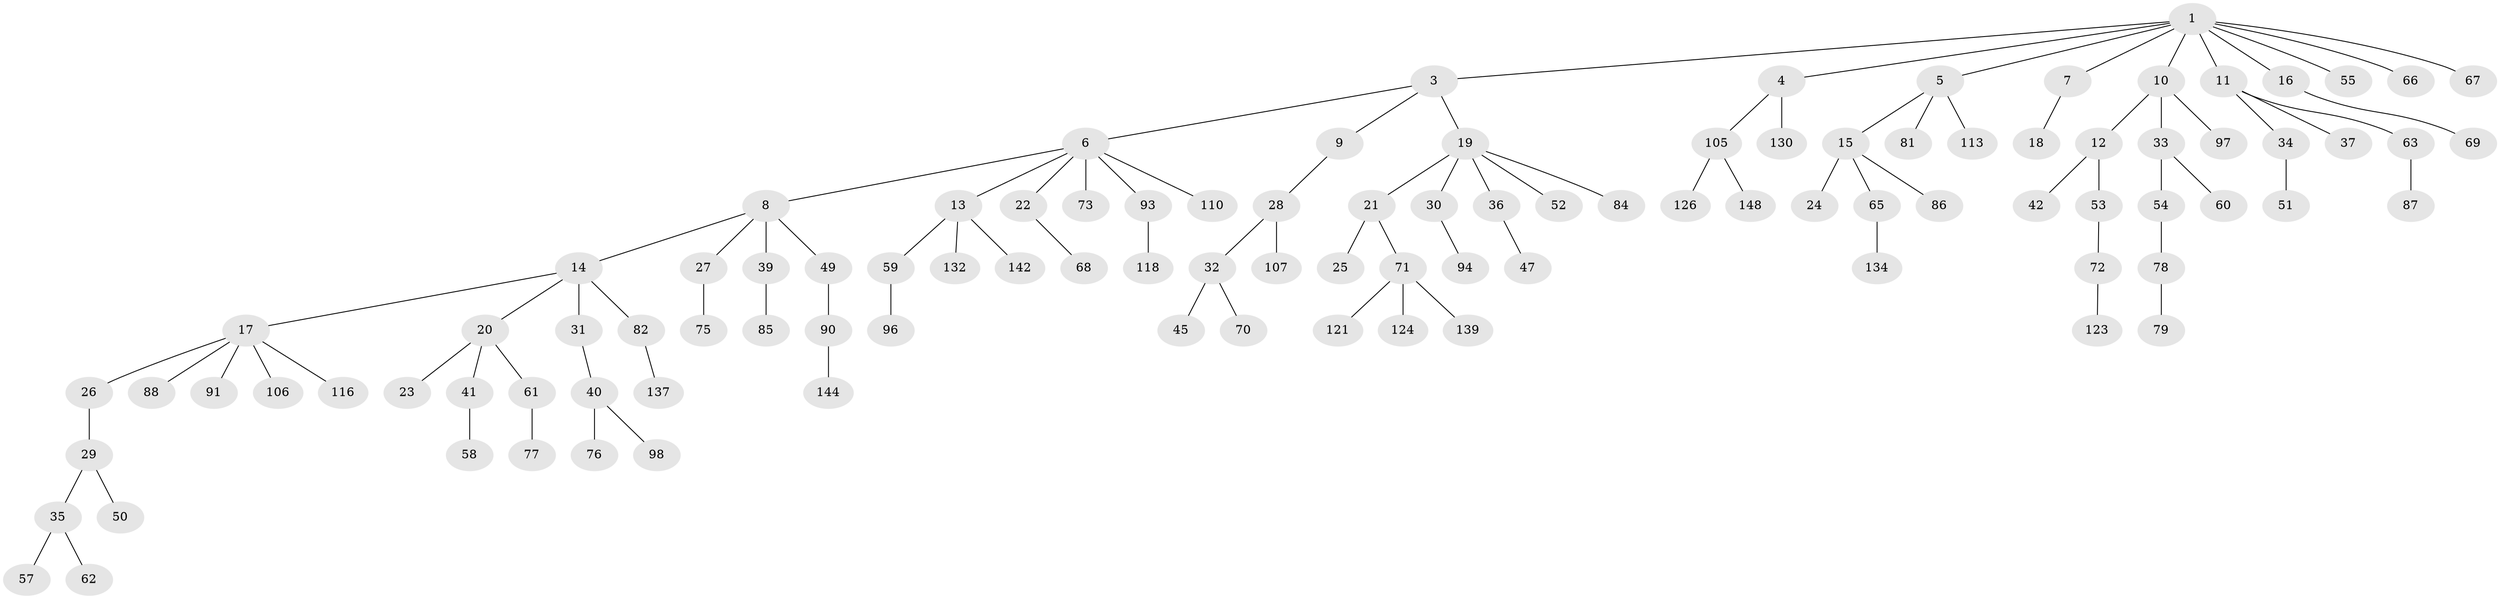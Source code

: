 // original degree distribution, {7: 0.02702702702702703, 5: 0.013513513513513514, 4: 0.07432432432432433, 3: 0.12837837837837837, 2: 0.25675675675675674, 6: 0.006756756756756757, 1: 0.49324324324324326}
// Generated by graph-tools (version 1.1) at 2025/19/03/04/25 18:19:16]
// undirected, 103 vertices, 102 edges
graph export_dot {
graph [start="1"]
  node [color=gray90,style=filled];
  1 [super="+2"];
  3;
  4;
  5;
  6;
  7 [super="+102"];
  8 [super="+104+43"];
  9;
  10;
  11;
  12 [super="+89"];
  13;
  14 [super="+74"];
  15;
  16 [super="+48"];
  17;
  18 [super="+101"];
  19 [super="+44+56"];
  20;
  21;
  22;
  23;
  24 [super="+99+136"];
  25;
  26;
  27;
  28;
  29 [super="+38"];
  30;
  31;
  32;
  33;
  34;
  35;
  36;
  37 [super="+103"];
  39 [super="+92"];
  40 [super="+83"];
  41;
  42 [super="+145"];
  45;
  47 [super="+64+109"];
  49;
  50;
  51 [super="+135+133"];
  52;
  53;
  54;
  55 [super="+128+80"];
  57 [super="+140"];
  58;
  59;
  60;
  61;
  62;
  63 [super="+111"];
  65;
  66 [super="+122"];
  67;
  68;
  69;
  70;
  71;
  72;
  73 [super="+112"];
  75;
  76;
  77;
  78;
  79;
  81 [super="+100+117"];
  82;
  84 [super="+131"];
  85;
  86;
  87;
  88 [super="+95"];
  90;
  91;
  93;
  94;
  96;
  97;
  98 [super="+125"];
  105;
  106;
  107 [super="+138"];
  110;
  113;
  116;
  118;
  121;
  123;
  124;
  126;
  130;
  132;
  134;
  137 [super="+143"];
  139;
  142;
  144;
  148;
  1 -- 3;
  1 -- 4;
  1 -- 7;
  1 -- 11;
  1 -- 55;
  1 -- 66;
  1 -- 16;
  1 -- 67;
  1 -- 5;
  1 -- 10;
  3 -- 6;
  3 -- 9;
  3 -- 19;
  4 -- 105;
  4 -- 130;
  5 -- 15;
  5 -- 81;
  5 -- 113;
  6 -- 8;
  6 -- 13;
  6 -- 22;
  6 -- 73;
  6 -- 93;
  6 -- 110;
  7 -- 18;
  8 -- 14;
  8 -- 27;
  8 -- 39;
  8 -- 49;
  9 -- 28;
  10 -- 12;
  10 -- 33;
  10 -- 97;
  11 -- 34;
  11 -- 37;
  11 -- 63;
  12 -- 42;
  12 -- 53;
  13 -- 59;
  13 -- 132;
  13 -- 142;
  14 -- 17;
  14 -- 20;
  14 -- 31;
  14 -- 82;
  15 -- 24;
  15 -- 65;
  15 -- 86;
  16 -- 69;
  17 -- 26;
  17 -- 88;
  17 -- 91;
  17 -- 106;
  17 -- 116;
  19 -- 21;
  19 -- 30;
  19 -- 36;
  19 -- 52;
  19 -- 84;
  20 -- 23;
  20 -- 41;
  20 -- 61;
  21 -- 25;
  21 -- 71;
  22 -- 68;
  26 -- 29;
  27 -- 75;
  28 -- 32;
  28 -- 107;
  29 -- 35;
  29 -- 50;
  30 -- 94;
  31 -- 40;
  32 -- 45;
  32 -- 70;
  33 -- 54;
  33 -- 60;
  34 -- 51;
  35 -- 57;
  35 -- 62;
  36 -- 47;
  39 -- 85;
  40 -- 76;
  40 -- 98;
  41 -- 58;
  49 -- 90;
  53 -- 72;
  54 -- 78;
  59 -- 96;
  61 -- 77;
  63 -- 87;
  65 -- 134;
  71 -- 121;
  71 -- 124;
  71 -- 139;
  72 -- 123;
  78 -- 79;
  82 -- 137;
  90 -- 144;
  93 -- 118;
  105 -- 126;
  105 -- 148;
}
